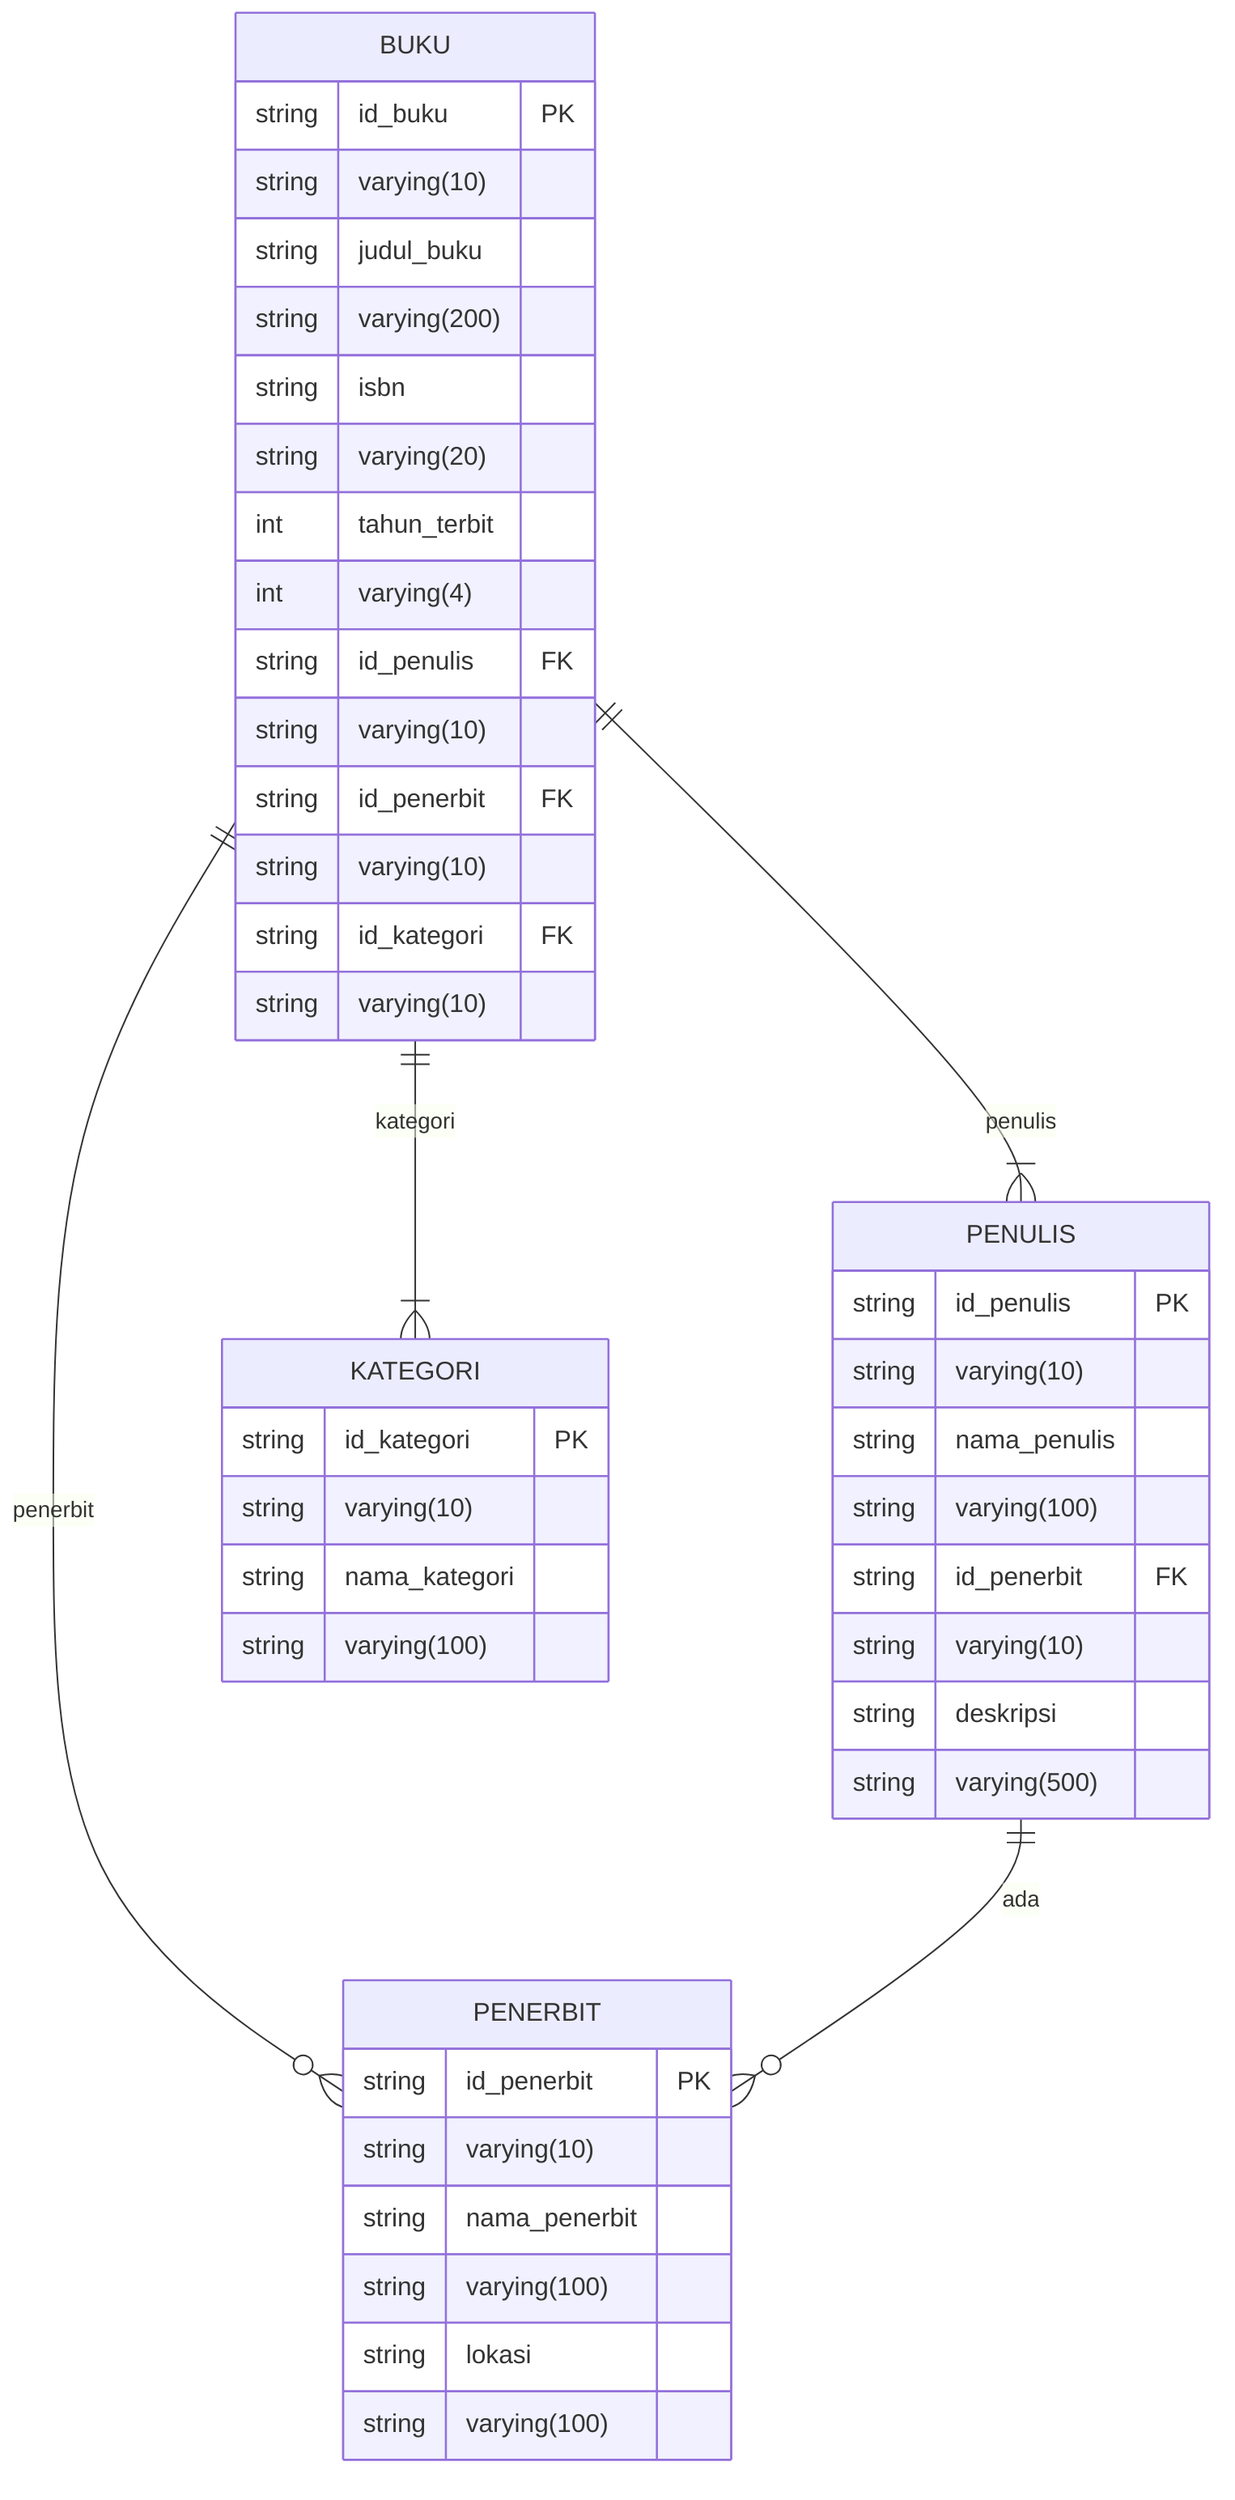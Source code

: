 erDiagram
    BUKU ||--|{ PENULIS : penulis
    BUKU ||--o{ PENERBIT : penerbit
    BUKU ||--|{ KATEGORI : kategori
    PENULIS ||--o{ PENERBIT : ada
    BUKU {
        string id_buku PK string varying(10)
        string judul_buku string varying(200)
        string isbn string  varying(20)
        int tahun_terbit int varying(4)
        string id_penulis FK string varying(10)
        string id_penerbit FK string varying(10)
        string id_kategori FK string varying(10)
    }
    PENULIS {
        string id_penulis PK string varying(10)
        string nama_penulis string varying(100)
        string id_penerbit FK string varying(10)
        string deskripsi string varying(500)
    }
    PENERBIT {
        string id_penerbit PK string varying(10)
        string nama_penerbit string varying(100)
        string lokasi string varying(100)
    }
    KATEGORI {
        string id_kategori PK string varying(10)
        string nama_kategori string varying(100)
    }